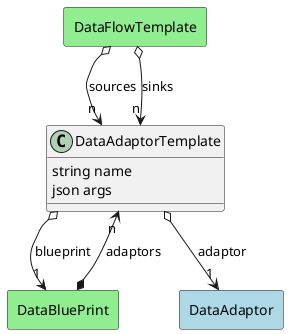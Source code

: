 @startuml

class "DataAdaptorTemplate" as Model {
 string name
 json args

 
}

rectangle "DataAdaptor" as DataAdaptor #lightblue {
}

Model o--> "1" DataAdaptor : adaptor


rectangle "DataBluePrint" as DataBluePrint #lightblue {
}

Model o--> "1" DataBluePrint : blueprint




    rectangle "DataBluePrint" as DataBluePrint #lightgreen {
    }
    
        DataBluePrint   *--> "n" Model : "adaptors"
    
    rectangle "DataFlowTemplate" as DataFlowTemplate #lightgreen {
    }
    
        DataFlowTemplate   o--> "n" Model : "sources"
    
    rectangle "DataFlowTemplate" as DataFlowTemplate #lightgreen {
    }
    
        DataFlowTemplate   o--> "n" Model : "sinks"
    

@enduml
